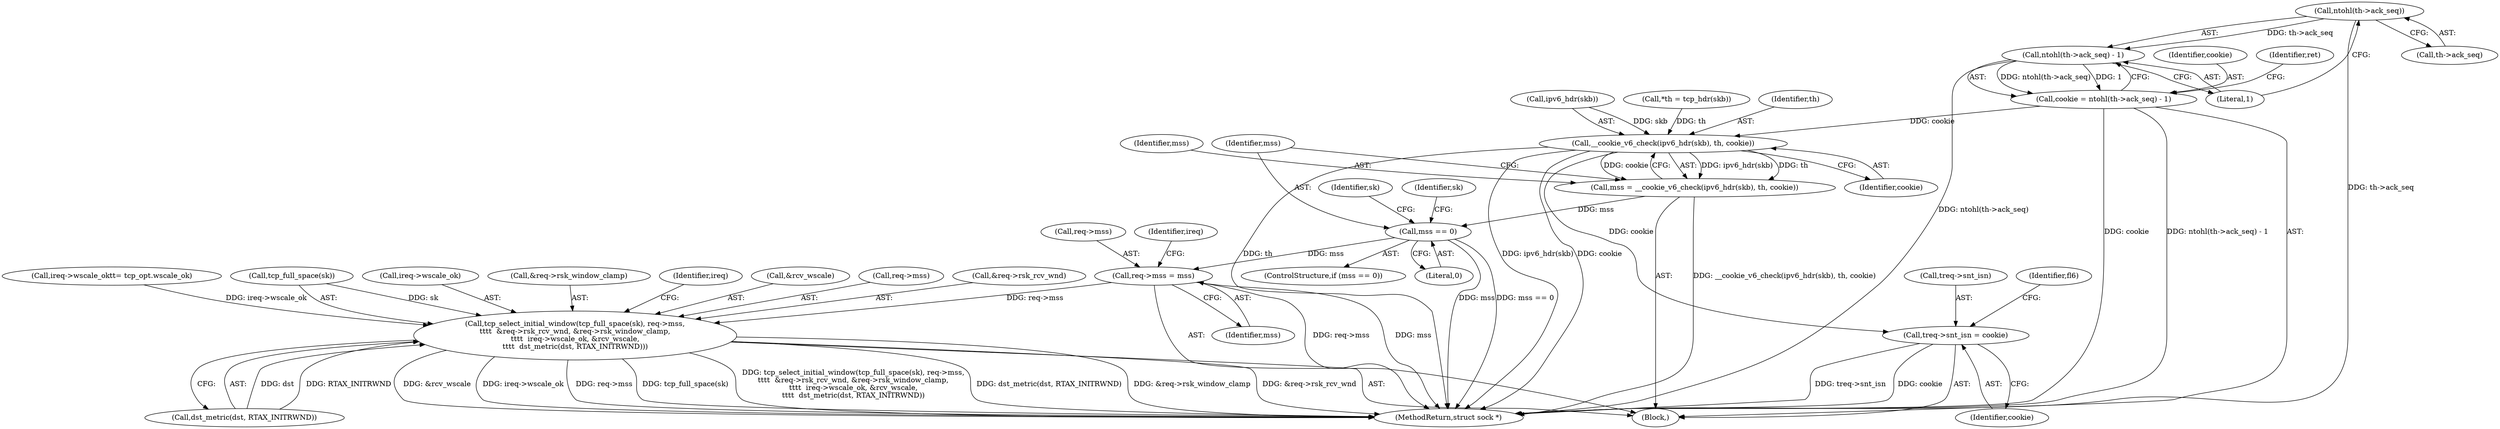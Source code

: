 digraph "0_linux_45f6fad84cc305103b28d73482b344d7f5b76f39_14@pointer" {
"1000129" [label="(Call,ntohl(th->ack_seq))"];
"1000128" [label="(Call,ntohl(th->ack_seq) - 1)"];
"1000126" [label="(Call,cookie = ntohl(th->ack_seq) - 1)"];
"1000161" [label="(Call,__cookie_v6_check(ipv6_hdr(skb), th, cookie))"];
"1000159" [label="(Call,mss = __cookie_v6_check(ipv6_hdr(skb), th, cookie))"];
"1000167" [label="(Call,mss == 0)"];
"1000231" [label="(Call,req->mss = mss)"];
"1000509" [label="(Call,tcp_select_initial_window(tcp_full_space(sk), req->mss,\n\t\t\t\t  &req->rsk_rcv_wnd, &req->rsk_window_clamp,\n\t\t\t\t  ireq->wscale_ok, &rcv_wscale,\n\t\t\t\t  dst_metric(dst, RTAX_INITRWND)))"];
"1000416" [label="(Call,treq->snt_isn = cookie)"];
"1000160" [label="(Identifier,mss)"];
"1000166" [label="(ControlStructure,if (mss == 0))"];
"1000129" [label="(Call,ntohl(th->ack_seq))"];
"1000128" [label="(Call,ntohl(th->ack_seq) - 1)"];
"1000373" [label="(Call,ireq->wscale_ok\t\t= tcp_opt.wscale_ok)"];
"1000528" [label="(Call,dst_metric(dst, RTAX_INITRWND))"];
"1000161" [label="(Call,__cookie_v6_check(ipv6_hdr(skb), th, cookie))"];
"1000127" [label="(Identifier,cookie)"];
"1000162" [label="(Call,ipv6_hdr(skb))"];
"1000130" [label="(Call,th->ack_seq)"];
"1000416" [label="(Call,treq->snt_isn = cookie)"];
"1000232" [label="(Call,req->mss)"];
"1000169" [label="(Literal,0)"];
"1000136" [label="(Identifier,ret)"];
"1000165" [label="(Identifier,cookie)"];
"1000168" [label="(Identifier,mss)"];
"1000167" [label="(Call,mss == 0)"];
"1000159" [label="(Call,mss = __cookie_v6_check(ipv6_hdr(skb), th, cookie))"];
"1000417" [label="(Call,treq->snt_isn)"];
"1000121" [label="(Call,*th = tcp_hdr(skb))"];
"1000133" [label="(Literal,1)"];
"1000510" [label="(Call,tcp_full_space(sk))"];
"1000523" [label="(Call,ireq->wscale_ok)"];
"1000519" [label="(Call,&req->rsk_window_clamp)"];
"1000427" [label="(Identifier,fl6)"];
"1000164" [label="(Identifier,th)"];
"1000178" [label="(Identifier,sk)"];
"1000533" [label="(Identifier,ireq)"];
"1000173" [label="(Identifier,sk)"];
"1000238" [label="(Identifier,ireq)"];
"1000126" [label="(Call,cookie = ntohl(th->ack_seq) - 1)"];
"1000526" [label="(Call,&rcv_wscale)"];
"1000512" [label="(Call,req->mss)"];
"1000561" [label="(MethodReturn,struct sock *)"];
"1000235" [label="(Identifier,mss)"];
"1000106" [label="(Block,)"];
"1000509" [label="(Call,tcp_select_initial_window(tcp_full_space(sk), req->mss,\n\t\t\t\t  &req->rsk_rcv_wnd, &req->rsk_window_clamp,\n\t\t\t\t  ireq->wscale_ok, &rcv_wscale,\n\t\t\t\t  dst_metric(dst, RTAX_INITRWND)))"];
"1000515" [label="(Call,&req->rsk_rcv_wnd)"];
"1000420" [label="(Identifier,cookie)"];
"1000231" [label="(Call,req->mss = mss)"];
"1000129" -> "1000128"  [label="AST: "];
"1000129" -> "1000130"  [label="CFG: "];
"1000130" -> "1000129"  [label="AST: "];
"1000133" -> "1000129"  [label="CFG: "];
"1000129" -> "1000561"  [label="DDG: th->ack_seq"];
"1000129" -> "1000128"  [label="DDG: th->ack_seq"];
"1000128" -> "1000126"  [label="AST: "];
"1000128" -> "1000133"  [label="CFG: "];
"1000133" -> "1000128"  [label="AST: "];
"1000126" -> "1000128"  [label="CFG: "];
"1000128" -> "1000561"  [label="DDG: ntohl(th->ack_seq)"];
"1000128" -> "1000126"  [label="DDG: ntohl(th->ack_seq)"];
"1000128" -> "1000126"  [label="DDG: 1"];
"1000126" -> "1000106"  [label="AST: "];
"1000127" -> "1000126"  [label="AST: "];
"1000136" -> "1000126"  [label="CFG: "];
"1000126" -> "1000561"  [label="DDG: cookie"];
"1000126" -> "1000561"  [label="DDG: ntohl(th->ack_seq) - 1"];
"1000126" -> "1000161"  [label="DDG: cookie"];
"1000161" -> "1000159"  [label="AST: "];
"1000161" -> "1000165"  [label="CFG: "];
"1000162" -> "1000161"  [label="AST: "];
"1000164" -> "1000161"  [label="AST: "];
"1000165" -> "1000161"  [label="AST: "];
"1000159" -> "1000161"  [label="CFG: "];
"1000161" -> "1000561"  [label="DDG: th"];
"1000161" -> "1000561"  [label="DDG: ipv6_hdr(skb)"];
"1000161" -> "1000561"  [label="DDG: cookie"];
"1000161" -> "1000159"  [label="DDG: ipv6_hdr(skb)"];
"1000161" -> "1000159"  [label="DDG: th"];
"1000161" -> "1000159"  [label="DDG: cookie"];
"1000162" -> "1000161"  [label="DDG: skb"];
"1000121" -> "1000161"  [label="DDG: th"];
"1000161" -> "1000416"  [label="DDG: cookie"];
"1000159" -> "1000106"  [label="AST: "];
"1000160" -> "1000159"  [label="AST: "];
"1000168" -> "1000159"  [label="CFG: "];
"1000159" -> "1000561"  [label="DDG: __cookie_v6_check(ipv6_hdr(skb), th, cookie)"];
"1000159" -> "1000167"  [label="DDG: mss"];
"1000167" -> "1000166"  [label="AST: "];
"1000167" -> "1000169"  [label="CFG: "];
"1000168" -> "1000167"  [label="AST: "];
"1000169" -> "1000167"  [label="AST: "];
"1000173" -> "1000167"  [label="CFG: "];
"1000178" -> "1000167"  [label="CFG: "];
"1000167" -> "1000561"  [label="DDG: mss"];
"1000167" -> "1000561"  [label="DDG: mss == 0"];
"1000167" -> "1000231"  [label="DDG: mss"];
"1000231" -> "1000106"  [label="AST: "];
"1000231" -> "1000235"  [label="CFG: "];
"1000232" -> "1000231"  [label="AST: "];
"1000235" -> "1000231"  [label="AST: "];
"1000238" -> "1000231"  [label="CFG: "];
"1000231" -> "1000561"  [label="DDG: mss"];
"1000231" -> "1000561"  [label="DDG: req->mss"];
"1000231" -> "1000509"  [label="DDG: req->mss"];
"1000509" -> "1000106"  [label="AST: "];
"1000509" -> "1000528"  [label="CFG: "];
"1000510" -> "1000509"  [label="AST: "];
"1000512" -> "1000509"  [label="AST: "];
"1000515" -> "1000509"  [label="AST: "];
"1000519" -> "1000509"  [label="AST: "];
"1000523" -> "1000509"  [label="AST: "];
"1000526" -> "1000509"  [label="AST: "];
"1000528" -> "1000509"  [label="AST: "];
"1000533" -> "1000509"  [label="CFG: "];
"1000509" -> "1000561"  [label="DDG: tcp_select_initial_window(tcp_full_space(sk), req->mss,\n\t\t\t\t  &req->rsk_rcv_wnd, &req->rsk_window_clamp,\n\t\t\t\t  ireq->wscale_ok, &rcv_wscale,\n\t\t\t\t  dst_metric(dst, RTAX_INITRWND))"];
"1000509" -> "1000561"  [label="DDG: dst_metric(dst, RTAX_INITRWND)"];
"1000509" -> "1000561"  [label="DDG: &req->rsk_window_clamp"];
"1000509" -> "1000561"  [label="DDG: &req->rsk_rcv_wnd"];
"1000509" -> "1000561"  [label="DDG: &rcv_wscale"];
"1000509" -> "1000561"  [label="DDG: ireq->wscale_ok"];
"1000509" -> "1000561"  [label="DDG: req->mss"];
"1000509" -> "1000561"  [label="DDG: tcp_full_space(sk)"];
"1000510" -> "1000509"  [label="DDG: sk"];
"1000373" -> "1000509"  [label="DDG: ireq->wscale_ok"];
"1000528" -> "1000509"  [label="DDG: dst"];
"1000528" -> "1000509"  [label="DDG: RTAX_INITRWND"];
"1000416" -> "1000106"  [label="AST: "];
"1000416" -> "1000420"  [label="CFG: "];
"1000417" -> "1000416"  [label="AST: "];
"1000420" -> "1000416"  [label="AST: "];
"1000427" -> "1000416"  [label="CFG: "];
"1000416" -> "1000561"  [label="DDG: cookie"];
"1000416" -> "1000561"  [label="DDG: treq->snt_isn"];
}
